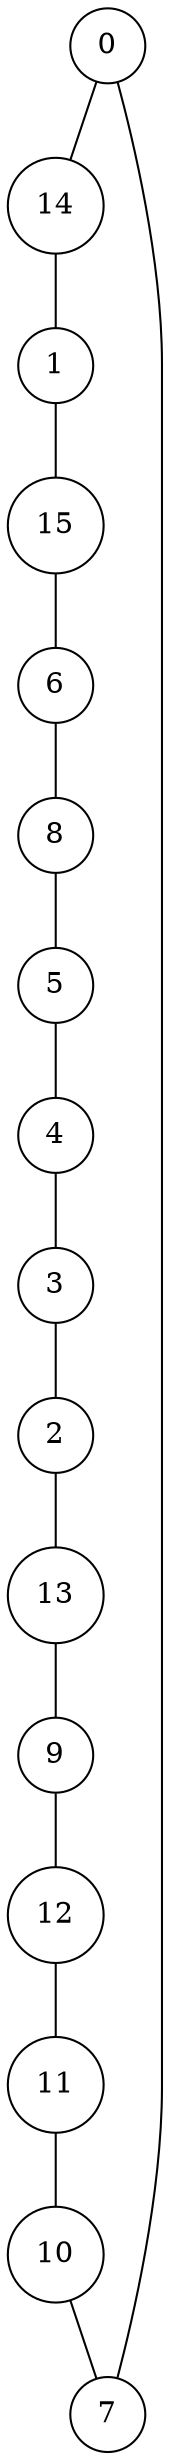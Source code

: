 graph ulysses16 {
	node [shape=circle fillcolor=white]
	0 [ pos = "18.549600,9.905409!"]
	1 [ pos = "19.194761,12.684938!"]
	2 [ pos = "19.674994,12.282319!"]
	3 [ pos = "17.589134,11.215135!"]
	4 [ pos = "16.240602,5.112782!"]
	5 [ pos = "18.219743,5.913170!"]
	6 [ pos = "18.636915,6.359447!"]
	7 [ pos = "18.200340,9.915110!"]
	8 [ pos = "20.000000,4.414261!"]
	9 [ pos = "19.970895,6.330342!"]
	10 [ pos = "17.501819,-2.527286!"]
	11 [ pos = "18.661169,7.339316!"]
	12 [ pos = "18.505942,7.446034!"]
	13 [ pos = "18.195489,7.358719!"]
	14 [ pos = "17.215620,6.946398!"]
	15 [ pos = "19.092894,9.488237!"]

	0 -- 14
	1 -- 15
	2 -- 13
	3 -- 2
	4 -- 3
	5 -- 4
	6 -- 8
	7 -- 0
	8 -- 5
	9 -- 12
	10 -- 7
	11 -- 10
	12 -- 11
	13 -- 9
	14 -- 1
	15 -- 6
}